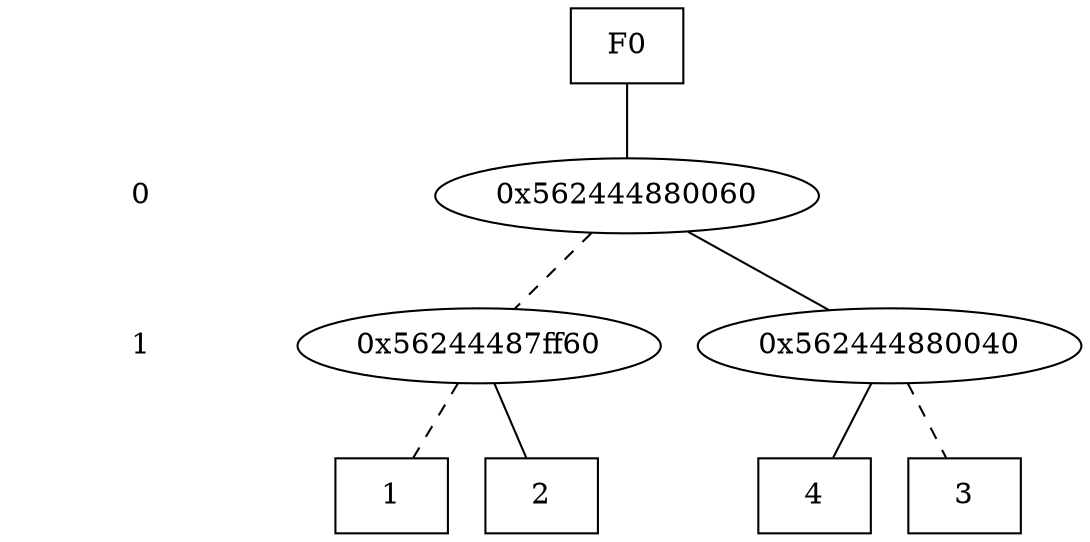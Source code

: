 digraph "DD" {
size = "7.5,10"
center = true;
edge [dir = none];
{ node [shape = plaintext];
  edge [style = invis];
  "CONST NODES" [style = invis];
" 0 " -> " 1 " -> "CONST NODES"; 
}
{ rank = same; node [shape = box]; edge [style = invis];
"F0"; }
{ rank = same; " 0 ";
"0x562444880060";
}
{ rank = same; " 1 ";
"0x56244487ff60";
"0x562444880040";
}
{ rank = same; "CONST NODES";
{ node [shape = box]; "0x56244487fd80";
"0x56244487ff40";
"0x562444880020";
"0x56244487ffc0";
}
}
"F0" -> "0x562444880060" [style = solid];
"0x562444880060" -> "0x562444880040";
"0x562444880060" -> "0x56244487ff60" [style = dashed];
"0x56244487ff60" -> "0x56244487ff40";
"0x56244487ff60" -> "0x56244487fd80" [style = dashed];
"0x562444880040" -> "0x562444880020";
"0x562444880040" -> "0x56244487ffc0" [style = dashed];
"0x56244487fd80" [label = "1"];
"0x56244487ff40" [label = "2"];
"0x562444880020" [label = "4"];
"0x56244487ffc0" [label = "3"];
}
